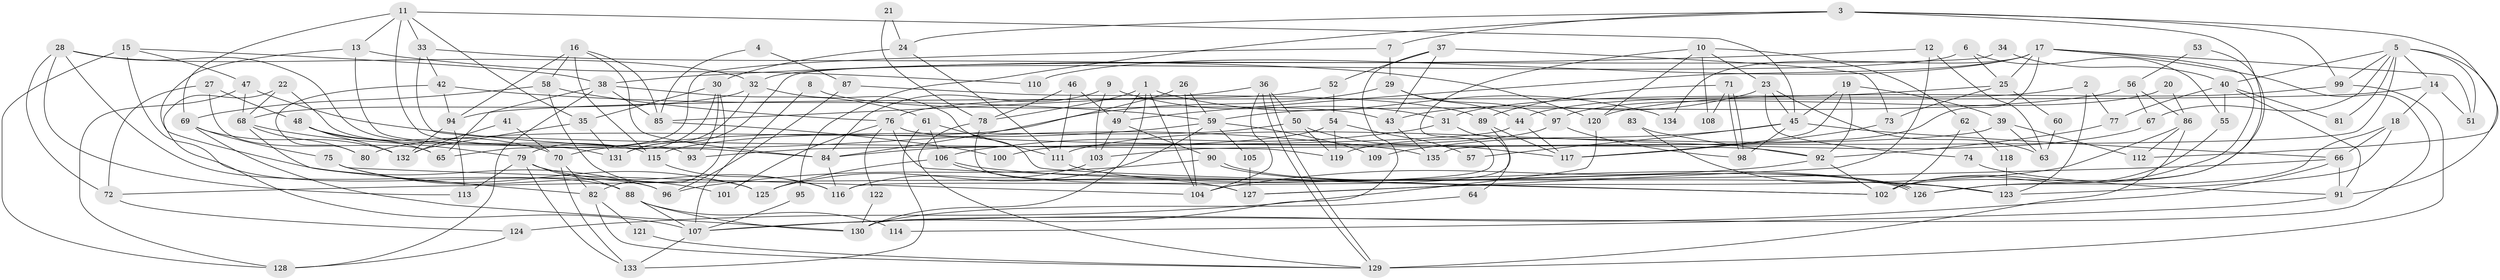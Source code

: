 // Generated by graph-tools (version 1.1) at 2025/15/03/09/25 04:15:04]
// undirected, 135 vertices, 270 edges
graph export_dot {
graph [start="1"]
  node [color=gray90,style=filled];
  1;
  2;
  3;
  4;
  5;
  6;
  7;
  8;
  9;
  10;
  11;
  12;
  13;
  14;
  15;
  16;
  17;
  18;
  19;
  20;
  21;
  22;
  23;
  24;
  25;
  26;
  27;
  28;
  29;
  30;
  31;
  32;
  33;
  34;
  35;
  36;
  37;
  38;
  39;
  40;
  41;
  42;
  43;
  44;
  45;
  46;
  47;
  48;
  49;
  50;
  51;
  52;
  53;
  54;
  55;
  56;
  57;
  58;
  59;
  60;
  61;
  62;
  63;
  64;
  65;
  66;
  67;
  68;
  69;
  70;
  71;
  72;
  73;
  74;
  75;
  76;
  77;
  78;
  79;
  80;
  81;
  82;
  83;
  84;
  85;
  86;
  87;
  88;
  89;
  90;
  91;
  92;
  93;
  94;
  95;
  96;
  97;
  98;
  99;
  100;
  101;
  102;
  103;
  104;
  105;
  106;
  107;
  108;
  109;
  110;
  111;
  112;
  113;
  114;
  115;
  116;
  117;
  118;
  119;
  120;
  121;
  122;
  123;
  124;
  125;
  126;
  127;
  128;
  129;
  130;
  131;
  132;
  133;
  134;
  135;
  1 -- 78;
  1 -- 130;
  1 -- 49;
  1 -- 104;
  1 -- 134;
  2 -- 44;
  2 -- 123;
  2 -- 77;
  3 -- 99;
  3 -- 24;
  3 -- 7;
  3 -- 95;
  3 -- 102;
  3 -- 112;
  4 -- 87;
  4 -- 85;
  5 -- 14;
  5 -- 40;
  5 -- 51;
  5 -- 67;
  5 -- 81;
  5 -- 91;
  5 -- 99;
  5 -- 135;
  6 -- 55;
  6 -- 32;
  6 -- 25;
  7 -- 65;
  7 -- 29;
  8 -- 107;
  8 -- 43;
  9 -- 84;
  9 -- 31;
  9 -- 103;
  10 -- 116;
  10 -- 120;
  10 -- 23;
  10 -- 62;
  10 -- 108;
  11 -- 84;
  11 -- 35;
  11 -- 13;
  11 -- 33;
  11 -- 45;
  11 -- 69;
  12 -- 127;
  12 -- 38;
  12 -- 63;
  13 -- 96;
  13 -- 93;
  13 -- 110;
  14 -- 94;
  14 -- 51;
  14 -- 18;
  15 -- 38;
  15 -- 47;
  15 -- 96;
  15 -- 128;
  16 -- 115;
  16 -- 85;
  16 -- 58;
  16 -- 84;
  16 -- 94;
  17 -- 49;
  17 -- 102;
  17 -- 25;
  17 -- 51;
  17 -- 110;
  17 -- 119;
  17 -- 130;
  17 -- 134;
  18 -- 66;
  18 -- 123;
  18 -- 126;
  19 -- 45;
  19 -- 92;
  19 -- 39;
  19 -- 117;
  20 -- 86;
  20 -- 97;
  21 -- 24;
  21 -- 78;
  22 -- 107;
  22 -- 131;
  22 -- 68;
  23 -- 43;
  23 -- 45;
  23 -- 63;
  23 -- 74;
  24 -- 30;
  24 -- 111;
  25 -- 31;
  25 -- 60;
  25 -- 73;
  26 -- 84;
  26 -- 59;
  26 -- 104;
  27 -- 48;
  27 -- 72;
  27 -- 65;
  28 -- 32;
  28 -- 88;
  28 -- 72;
  28 -- 113;
  28 -- 115;
  29 -- 80;
  29 -- 44;
  29 -- 97;
  30 -- 93;
  30 -- 82;
  30 -- 35;
  30 -- 79;
  31 -- 106;
  31 -- 64;
  32 -- 68;
  32 -- 102;
  32 -- 131;
  33 -- 119;
  33 -- 42;
  33 -- 120;
  34 -- 40;
  34 -- 131;
  35 -- 132;
  35 -- 131;
  36 -- 129;
  36 -- 129;
  36 -- 104;
  36 -- 50;
  36 -- 85;
  37 -- 73;
  37 -- 52;
  37 -- 43;
  37 -- 107;
  38 -- 61;
  38 -- 128;
  38 -- 65;
  38 -- 85;
  39 -- 63;
  39 -- 103;
  39 -- 112;
  40 -- 77;
  40 -- 91;
  40 -- 55;
  40 -- 81;
  41 -- 70;
  41 -- 132;
  42 -- 94;
  42 -- 59;
  42 -- 80;
  43 -- 135;
  44 -- 117;
  44 -- 93;
  45 -- 57;
  45 -- 66;
  45 -- 98;
  45 -- 109;
  46 -- 49;
  46 -- 111;
  46 -- 78;
  47 -- 68;
  47 -- 128;
  47 -- 135;
  48 -- 65;
  48 -- 70;
  48 -- 132;
  49 -- 103;
  49 -- 90;
  50 -- 115;
  50 -- 117;
  50 -- 119;
  52 -- 76;
  52 -- 54;
  53 -- 56;
  53 -- 126;
  54 -- 84;
  54 -- 119;
  54 -- 57;
  55 -- 102;
  56 -- 86;
  56 -- 59;
  56 -- 67;
  58 -- 69;
  58 -- 76;
  58 -- 125;
  59 -- 125;
  59 -- 70;
  59 -- 105;
  59 -- 109;
  60 -- 63;
  61 -- 111;
  61 -- 133;
  61 -- 106;
  62 -- 102;
  62 -- 118;
  64 -- 130;
  66 -- 107;
  66 -- 72;
  66 -- 91;
  67 -- 111;
  68 -- 79;
  68 -- 80;
  68 -- 82;
  69 -- 75;
  69 -- 130;
  69 -- 132;
  70 -- 133;
  70 -- 82;
  71 -- 98;
  71 -- 98;
  71 -- 89;
  71 -- 108;
  72 -- 124;
  73 -- 117;
  74 -- 91;
  75 -- 125;
  75 -- 104;
  75 -- 101;
  76 -- 102;
  76 -- 92;
  76 -- 101;
  76 -- 122;
  77 -- 92;
  78 -- 129;
  78 -- 127;
  79 -- 113;
  79 -- 88;
  79 -- 116;
  79 -- 133;
  82 -- 121;
  82 -- 129;
  83 -- 123;
  83 -- 92;
  84 -- 116;
  85 -- 100;
  86 -- 129;
  86 -- 112;
  86 -- 127;
  87 -- 96;
  87 -- 89;
  88 -- 130;
  88 -- 107;
  88 -- 114;
  89 -- 104;
  89 -- 117;
  90 -- 126;
  90 -- 126;
  90 -- 96;
  91 -- 114;
  92 -- 104;
  92 -- 102;
  94 -- 132;
  94 -- 113;
  95 -- 107;
  97 -- 98;
  97 -- 100;
  99 -- 129;
  99 -- 120;
  103 -- 116;
  105 -- 127;
  106 -- 127;
  106 -- 123;
  106 -- 125;
  107 -- 133;
  111 -- 126;
  115 -- 116;
  118 -- 123;
  120 -- 124;
  121 -- 129;
  122 -- 130;
  124 -- 128;
}
